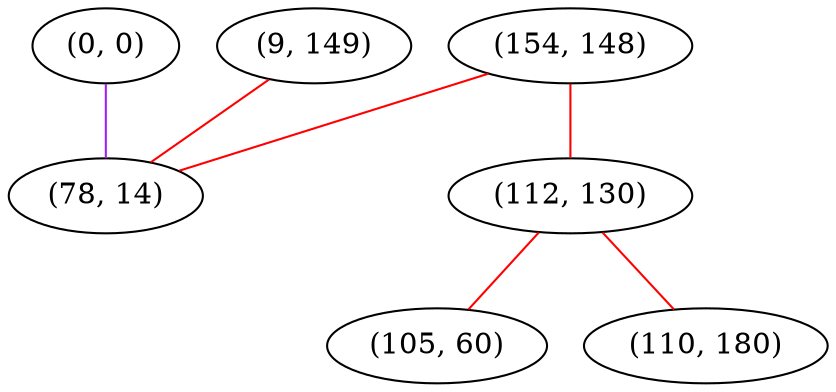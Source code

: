 graph "" {
"(0, 0)";
"(154, 148)";
"(9, 149)";
"(112, 130)";
"(105, 60)";
"(78, 14)";
"(110, 180)";
"(0, 0)" -- "(78, 14)"  [color=purple, key=0, weight=4];
"(154, 148)" -- "(112, 130)"  [color=red, key=0, weight=1];
"(154, 148)" -- "(78, 14)"  [color=red, key=0, weight=1];
"(9, 149)" -- "(78, 14)"  [color=red, key=0, weight=1];
"(112, 130)" -- "(110, 180)"  [color=red, key=0, weight=1];
"(112, 130)" -- "(105, 60)"  [color=red, key=0, weight=1];
}
